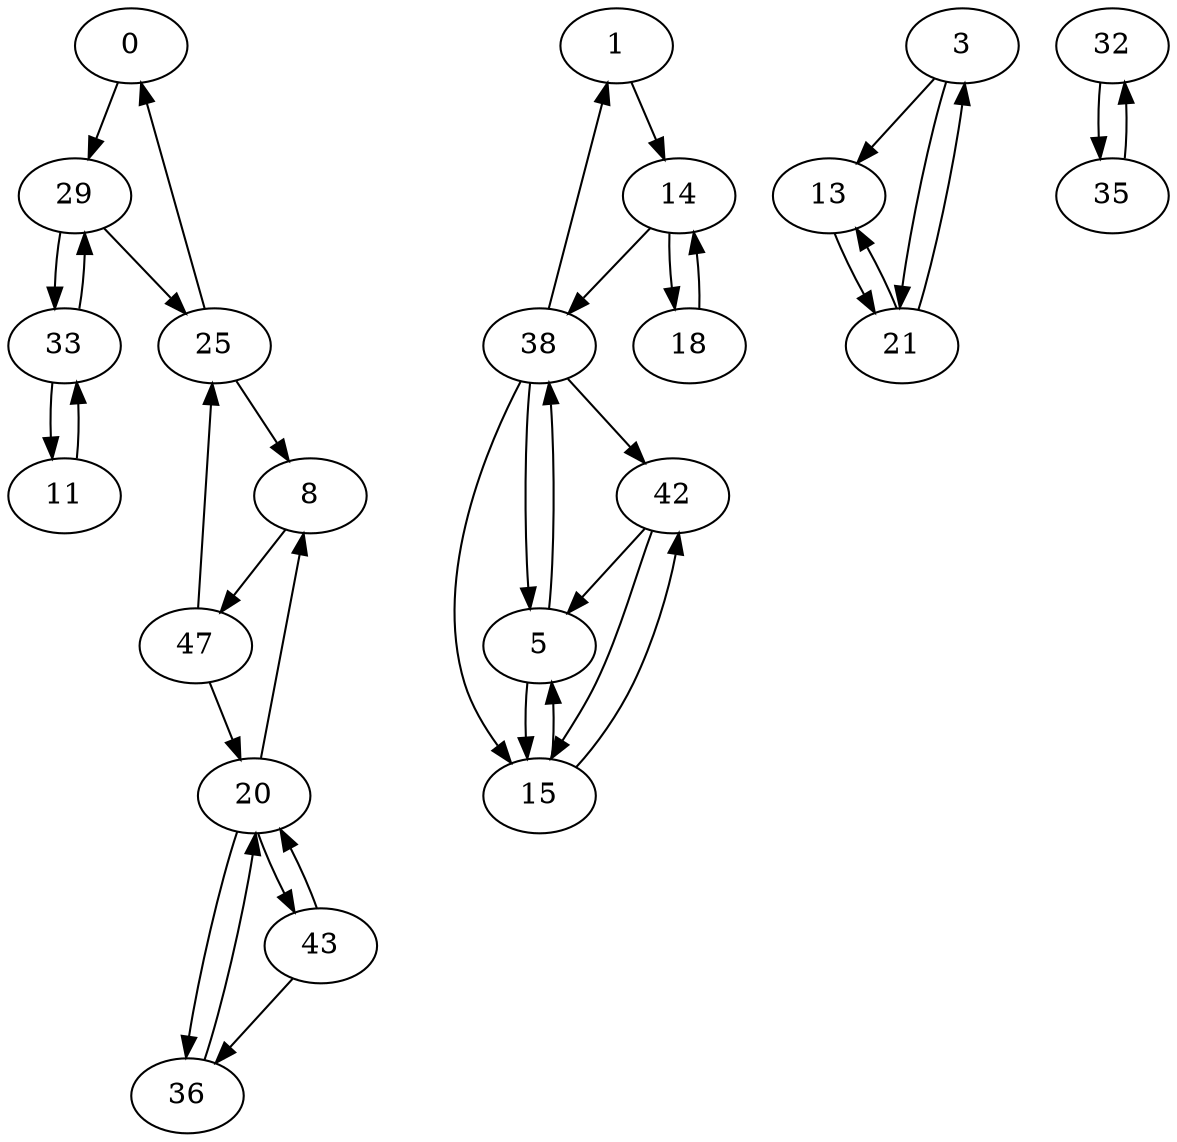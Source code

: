 digraph G {
  0 -> 29;
  1 -> 14;
  3 -> 13;
  3 -> 21;
  5 -> 15;
  5 -> 38;
  8 -> 47;
  11 -> 33;
  13 -> 21;
  14 -> 18;
  14 -> 38;
  15 -> 5;
  15 -> 42;
  18 -> 14;
  20 -> 8;
  20 -> 36;
  20 -> 43;
  21 -> 3;
  21 -> 13;
  25 -> 0;
  25 -> 8;
  29 -> 25;
  29 -> 33;
  32 -> 35;
  33 -> 11;
  33 -> 29;
  35 -> 32;
  36 -> 20;
  38 -> 1;
  38 -> 5;
  38 -> 15;
  38 -> 42;
  42 -> 5;
  42 -> 15;
  43 -> 20;
  43 -> 36;
  47 -> 20;
  47 -> 25;
}
